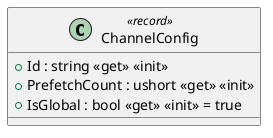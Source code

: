 @startuml
class ChannelConfig <<record>> {
    + Id : string <<get>> <<init>>
    + PrefetchCount : ushort <<get>> <<init>>
    + IsGlobal : bool <<get>> <<init>> = true
}
@enduml
